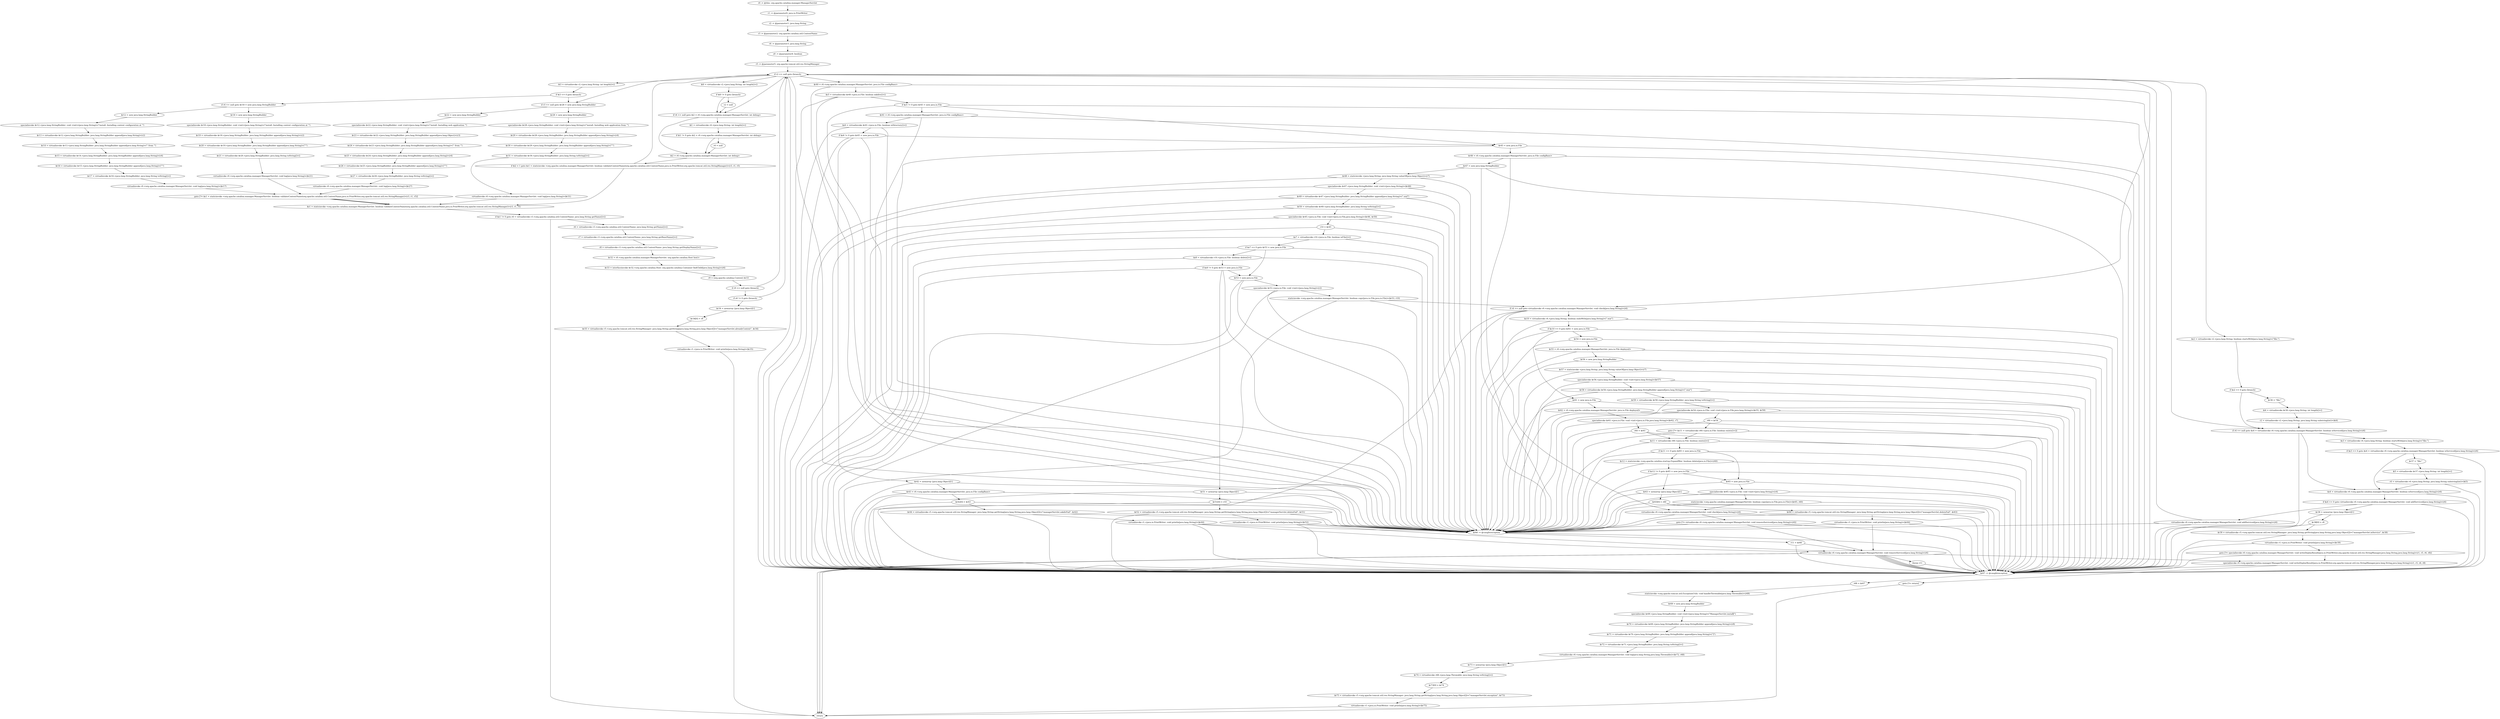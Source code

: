 digraph "call-graph" {
    "r0 := @this: org.apache.catalina.manager.ManagerServlet"
    "r1 := @parameter0: java.io.PrintWriter"
    "r0 := @this: org.apache.catalina.manager.ManagerServlet"->"r1 := @parameter0: java.io.PrintWriter";
    "r2 := @parameter1: java.lang.String"
    "r1 := @parameter0: java.io.PrintWriter"->"r2 := @parameter1: java.lang.String";
    "r3 := @parameter2: org.apache.catalina.util.ContextName"
    "r2 := @parameter1: java.lang.String"->"r3 := @parameter2: org.apache.catalina.util.ContextName";
    "r4 := @parameter3: java.lang.String"
    "r3 := @parameter2: org.apache.catalina.util.ContextName"->"r4 := @parameter3: java.lang.String";
    "z0 := @parameter4: boolean"
    "r4 := @parameter3: java.lang.String"->"z0 := @parameter4: boolean";
    "r5 := @parameter5: org.apache.tomcat.util.res.StringManager"
    "z0 := @parameter4: boolean"->"r5 := @parameter5: org.apache.tomcat.util.res.StringManager";
    "if r2 == null goto (branch)"
    "r5 := @parameter5: org.apache.tomcat.util.res.StringManager"->"if r2 == null goto (branch)";
    "$i0 = virtualinvoke r2.<java.lang.String: int length()>()"
    "if r2 == null goto (branch)"->"$i0 = virtualinvoke r2.<java.lang.String: int length()>()";
    "if r4 == null goto $i2 = r0.<org.apache.catalina.manager.ManagerServlet: int debug>"
    "if r2 == null goto (branch)"->"if r4 == null goto $i2 = r0.<org.apache.catalina.manager.ManagerServlet: int debug>";
    "if $i0 != 0 goto (branch)"
    "$i0 = virtualinvoke r2.<java.lang.String: int length()>()"->"if $i0 != 0 goto (branch)";
    "r2 = null"
    "if $i0 != 0 goto (branch)"->"r2 = null";
    "if $i0 != 0 goto (branch)"->"if r4 == null goto $i2 = r0.<org.apache.catalina.manager.ManagerServlet: int debug>";
    "r2 = null"->"if r4 == null goto $i2 = r0.<org.apache.catalina.manager.ManagerServlet: int debug>";
    "$i1 = virtualinvoke r4.<java.lang.String: int length()>()"
    "if r4 == null goto $i2 = r0.<org.apache.catalina.manager.ManagerServlet: int debug>"->"$i1 = virtualinvoke r4.<java.lang.String: int length()>()";
    "$i2 = r0.<org.apache.catalina.manager.ManagerServlet: int debug>"
    "if r4 == null goto $i2 = r0.<org.apache.catalina.manager.ManagerServlet: int debug>"->"$i2 = r0.<org.apache.catalina.manager.ManagerServlet: int debug>";
    "if $i1 != 0 goto $i2 = r0.<org.apache.catalina.manager.ManagerServlet: int debug>"
    "$i1 = virtualinvoke r4.<java.lang.String: int length()>()"->"if $i1 != 0 goto $i2 = r0.<org.apache.catalina.manager.ManagerServlet: int debug>";
    "r4 = null"
    "if $i1 != 0 goto $i2 = r0.<org.apache.catalina.manager.ManagerServlet: int debug>"->"r4 = null";
    "if $i1 != 0 goto $i2 = r0.<org.apache.catalina.manager.ManagerServlet: int debug>"->"$i2 = r0.<org.apache.catalina.manager.ManagerServlet: int debug>";
    "r4 = null"->"$i2 = r0.<org.apache.catalina.manager.ManagerServlet: int debug>";
    "if $i2 < 1 goto $z1 = staticinvoke <org.apache.catalina.manager.ManagerServlet: boolean validateContextName(org.apache.catalina.util.ContextName,java.io.PrintWriter,org.apache.tomcat.util.res.StringManager)>(r3, r1, r5)"
    "$i2 = r0.<org.apache.catalina.manager.ManagerServlet: int debug>"->"if $i2 < 1 goto $z1 = staticinvoke <org.apache.catalina.manager.ManagerServlet: boolean validateContextName(org.apache.catalina.util.ContextName,java.io.PrintWriter,org.apache.tomcat.util.res.StringManager)>(r3, r1, r5)";
    "if $i2 < 1 goto $z1 = staticinvoke <org.apache.catalina.manager.ManagerServlet: boolean validateContextName(org.apache.catalina.util.ContextName,java.io.PrintWriter,org.apache.tomcat.util.res.StringManager)>(r3, r1, r5)"->"if r2 == null goto (branch)";
    "$z1 = staticinvoke <org.apache.catalina.manager.ManagerServlet: boolean validateContextName(org.apache.catalina.util.ContextName,java.io.PrintWriter,org.apache.tomcat.util.res.StringManager)>(r3, r1, r5)"
    "if $i2 < 1 goto $z1 = staticinvoke <org.apache.catalina.manager.ManagerServlet: boolean validateContextName(org.apache.catalina.util.ContextName,java.io.PrintWriter,org.apache.tomcat.util.res.StringManager)>(r3, r1, r5)"->"$z1 = staticinvoke <org.apache.catalina.manager.ManagerServlet: boolean validateContextName(org.apache.catalina.util.ContextName,java.io.PrintWriter,org.apache.tomcat.util.res.StringManager)>(r3, r1, r5)";
    "$i3 = virtualinvoke r2.<java.lang.String: int length()>()"
    "if r2 == null goto (branch)"->"$i3 = virtualinvoke r2.<java.lang.String: int length()>()";
    "if r3 == null goto $r28 = new java.lang.StringBuilder"
    "if r2 == null goto (branch)"->"if r3 == null goto $r28 = new java.lang.StringBuilder";
    "if $i3 <= 0 goto (branch)"
    "$i3 = virtualinvoke r2.<java.lang.String: int length()>()"->"if $i3 <= 0 goto (branch)";
    "if r4 == null goto $r18 = new java.lang.StringBuilder"
    "if $i3 <= 0 goto (branch)"->"if r4 == null goto $r18 = new java.lang.StringBuilder";
    "if $i3 <= 0 goto (branch)"->"if r3 == null goto $r28 = new java.lang.StringBuilder";
    "$r12 = new java.lang.StringBuilder"
    "if r4 == null goto $r18 = new java.lang.StringBuilder"->"$r12 = new java.lang.StringBuilder";
    "$r18 = new java.lang.StringBuilder"
    "if r4 == null goto $r18 = new java.lang.StringBuilder"->"$r18 = new java.lang.StringBuilder";
    "specialinvoke $r12.<java.lang.StringBuilder: void <init>(java.lang.String)>(\"install: Installing context configuration at \'\")"
    "$r12 = new java.lang.StringBuilder"->"specialinvoke $r12.<java.lang.StringBuilder: void <init>(java.lang.String)>(\"install: Installing context configuration at \'\")";
    "$r13 = virtualinvoke $r12.<java.lang.StringBuilder: java.lang.StringBuilder append(java.lang.String)>(r2)"
    "specialinvoke $r12.<java.lang.StringBuilder: void <init>(java.lang.String)>(\"install: Installing context configuration at \'\")"->"$r13 = virtualinvoke $r12.<java.lang.StringBuilder: java.lang.StringBuilder append(java.lang.String)>(r2)";
    "$r14 = virtualinvoke $r13.<java.lang.StringBuilder: java.lang.StringBuilder append(java.lang.String)>(\"\' from \'\")"
    "$r13 = virtualinvoke $r12.<java.lang.StringBuilder: java.lang.StringBuilder append(java.lang.String)>(r2)"->"$r14 = virtualinvoke $r13.<java.lang.StringBuilder: java.lang.StringBuilder append(java.lang.String)>(\"\' from \'\")";
    "$r15 = virtualinvoke $r14.<java.lang.StringBuilder: java.lang.StringBuilder append(java.lang.String)>(r4)"
    "$r14 = virtualinvoke $r13.<java.lang.StringBuilder: java.lang.StringBuilder append(java.lang.String)>(\"\' from \'\")"->"$r15 = virtualinvoke $r14.<java.lang.StringBuilder: java.lang.StringBuilder append(java.lang.String)>(r4)";
    "$r16 = virtualinvoke $r15.<java.lang.StringBuilder: java.lang.StringBuilder append(java.lang.String)>(\"\'\")"
    "$r15 = virtualinvoke $r14.<java.lang.StringBuilder: java.lang.StringBuilder append(java.lang.String)>(r4)"->"$r16 = virtualinvoke $r15.<java.lang.StringBuilder: java.lang.StringBuilder append(java.lang.String)>(\"\'\")";
    "$r17 = virtualinvoke $r16.<java.lang.StringBuilder: java.lang.String toString()>()"
    "$r16 = virtualinvoke $r15.<java.lang.StringBuilder: java.lang.StringBuilder append(java.lang.String)>(\"\'\")"->"$r17 = virtualinvoke $r16.<java.lang.StringBuilder: java.lang.String toString()>()";
    "virtualinvoke r0.<org.apache.catalina.manager.ManagerServlet: void log(java.lang.String)>($r17)"
    "$r17 = virtualinvoke $r16.<java.lang.StringBuilder: java.lang.String toString()>()"->"virtualinvoke r0.<org.apache.catalina.manager.ManagerServlet: void log(java.lang.String)>($r17)";
    "goto [?= $z1 = staticinvoke <org.apache.catalina.manager.ManagerServlet: boolean validateContextName(org.apache.catalina.util.ContextName,java.io.PrintWriter,org.apache.tomcat.util.res.StringManager)>(r3, r1, r5)]"
    "virtualinvoke r0.<org.apache.catalina.manager.ManagerServlet: void log(java.lang.String)>($r17)"->"goto [?= $z1 = staticinvoke <org.apache.catalina.manager.ManagerServlet: boolean validateContextName(org.apache.catalina.util.ContextName,java.io.PrintWriter,org.apache.tomcat.util.res.StringManager)>(r3, r1, r5)]";
    "goto [?= $z1 = staticinvoke <org.apache.catalina.manager.ManagerServlet: boolean validateContextName(org.apache.catalina.util.ContextName,java.io.PrintWriter,org.apache.tomcat.util.res.StringManager)>(r3, r1, r5)]"->"$z1 = staticinvoke <org.apache.catalina.manager.ManagerServlet: boolean validateContextName(org.apache.catalina.util.ContextName,java.io.PrintWriter,org.apache.tomcat.util.res.StringManager)>(r3, r1, r5)";
    "specialinvoke $r18.<java.lang.StringBuilder: void <init>(java.lang.String)>(\"install: Installing context configuration at \'\")"
    "$r18 = new java.lang.StringBuilder"->"specialinvoke $r18.<java.lang.StringBuilder: void <init>(java.lang.String)>(\"install: Installing context configuration at \'\")";
    "$r19 = virtualinvoke $r18.<java.lang.StringBuilder: java.lang.StringBuilder append(java.lang.String)>(r2)"
    "specialinvoke $r18.<java.lang.StringBuilder: void <init>(java.lang.String)>(\"install: Installing context configuration at \'\")"->"$r19 = virtualinvoke $r18.<java.lang.StringBuilder: java.lang.StringBuilder append(java.lang.String)>(r2)";
    "$r20 = virtualinvoke $r19.<java.lang.StringBuilder: java.lang.StringBuilder append(java.lang.String)>(\"\'\")"
    "$r19 = virtualinvoke $r18.<java.lang.StringBuilder: java.lang.StringBuilder append(java.lang.String)>(r2)"->"$r20 = virtualinvoke $r19.<java.lang.StringBuilder: java.lang.StringBuilder append(java.lang.String)>(\"\'\")";
    "$r21 = virtualinvoke $r20.<java.lang.StringBuilder: java.lang.String toString()>()"
    "$r20 = virtualinvoke $r19.<java.lang.StringBuilder: java.lang.StringBuilder append(java.lang.String)>(\"\'\")"->"$r21 = virtualinvoke $r20.<java.lang.StringBuilder: java.lang.String toString()>()";
    "virtualinvoke r0.<org.apache.catalina.manager.ManagerServlet: void log(java.lang.String)>($r21)"
    "$r21 = virtualinvoke $r20.<java.lang.StringBuilder: java.lang.String toString()>()"->"virtualinvoke r0.<org.apache.catalina.manager.ManagerServlet: void log(java.lang.String)>($r21)";
    "virtualinvoke r0.<org.apache.catalina.manager.ManagerServlet: void log(java.lang.String)>($r21)"->"goto [?= $z1 = staticinvoke <org.apache.catalina.manager.ManagerServlet: boolean validateContextName(org.apache.catalina.util.ContextName,java.io.PrintWriter,org.apache.tomcat.util.res.StringManager)>(r3, r1, r5)]";
    "goto [?= $z1 = staticinvoke <org.apache.catalina.manager.ManagerServlet: boolean validateContextName(org.apache.catalina.util.ContextName,java.io.PrintWriter,org.apache.tomcat.util.res.StringManager)>(r3, r1, r5)]"->"$z1 = staticinvoke <org.apache.catalina.manager.ManagerServlet: boolean validateContextName(org.apache.catalina.util.ContextName,java.io.PrintWriter,org.apache.tomcat.util.res.StringManager)>(r3, r1, r5)";
    "$r22 = new java.lang.StringBuilder"
    "if r3 == null goto $r28 = new java.lang.StringBuilder"->"$r22 = new java.lang.StringBuilder";
    "$r28 = new java.lang.StringBuilder"
    "if r3 == null goto $r28 = new java.lang.StringBuilder"->"$r28 = new java.lang.StringBuilder";
    "specialinvoke $r22.<java.lang.StringBuilder: void <init>(java.lang.String)>(\"install: Installing web application \'\")"
    "$r22 = new java.lang.StringBuilder"->"specialinvoke $r22.<java.lang.StringBuilder: void <init>(java.lang.String)>(\"install: Installing web application \'\")";
    "$r23 = virtualinvoke $r22.<java.lang.StringBuilder: java.lang.StringBuilder append(java.lang.Object)>(r3)"
    "specialinvoke $r22.<java.lang.StringBuilder: void <init>(java.lang.String)>(\"install: Installing web application \'\")"->"$r23 = virtualinvoke $r22.<java.lang.StringBuilder: java.lang.StringBuilder append(java.lang.Object)>(r3)";
    "$r24 = virtualinvoke $r23.<java.lang.StringBuilder: java.lang.StringBuilder append(java.lang.String)>(\"\' from \'\")"
    "$r23 = virtualinvoke $r22.<java.lang.StringBuilder: java.lang.StringBuilder append(java.lang.Object)>(r3)"->"$r24 = virtualinvoke $r23.<java.lang.StringBuilder: java.lang.StringBuilder append(java.lang.String)>(\"\' from \'\")";
    "$r25 = virtualinvoke $r24.<java.lang.StringBuilder: java.lang.StringBuilder append(java.lang.String)>(r4)"
    "$r24 = virtualinvoke $r23.<java.lang.StringBuilder: java.lang.StringBuilder append(java.lang.String)>(\"\' from \'\")"->"$r25 = virtualinvoke $r24.<java.lang.StringBuilder: java.lang.StringBuilder append(java.lang.String)>(r4)";
    "$r26 = virtualinvoke $r25.<java.lang.StringBuilder: java.lang.StringBuilder append(java.lang.String)>(\"\'\")"
    "$r25 = virtualinvoke $r24.<java.lang.StringBuilder: java.lang.StringBuilder append(java.lang.String)>(r4)"->"$r26 = virtualinvoke $r25.<java.lang.StringBuilder: java.lang.StringBuilder append(java.lang.String)>(\"\'\")";
    "$r27 = virtualinvoke $r26.<java.lang.StringBuilder: java.lang.String toString()>()"
    "$r26 = virtualinvoke $r25.<java.lang.StringBuilder: java.lang.StringBuilder append(java.lang.String)>(\"\'\")"->"$r27 = virtualinvoke $r26.<java.lang.StringBuilder: java.lang.String toString()>()";
    "virtualinvoke r0.<org.apache.catalina.manager.ManagerServlet: void log(java.lang.String)>($r27)"
    "$r27 = virtualinvoke $r26.<java.lang.StringBuilder: java.lang.String toString()>()"->"virtualinvoke r0.<org.apache.catalina.manager.ManagerServlet: void log(java.lang.String)>($r27)";
    "virtualinvoke r0.<org.apache.catalina.manager.ManagerServlet: void log(java.lang.String)>($r27)"->"goto [?= $z1 = staticinvoke <org.apache.catalina.manager.ManagerServlet: boolean validateContextName(org.apache.catalina.util.ContextName,java.io.PrintWriter,org.apache.tomcat.util.res.StringManager)>(r3, r1, r5)]";
    "goto [?= $z1 = staticinvoke <org.apache.catalina.manager.ManagerServlet: boolean validateContextName(org.apache.catalina.util.ContextName,java.io.PrintWriter,org.apache.tomcat.util.res.StringManager)>(r3, r1, r5)]"->"$z1 = staticinvoke <org.apache.catalina.manager.ManagerServlet: boolean validateContextName(org.apache.catalina.util.ContextName,java.io.PrintWriter,org.apache.tomcat.util.res.StringManager)>(r3, r1, r5)";
    "specialinvoke $r28.<java.lang.StringBuilder: void <init>(java.lang.String)>(\"install: Installing web application from \'\")"
    "$r28 = new java.lang.StringBuilder"->"specialinvoke $r28.<java.lang.StringBuilder: void <init>(java.lang.String)>(\"install: Installing web application from \'\")";
    "$r29 = virtualinvoke $r28.<java.lang.StringBuilder: java.lang.StringBuilder append(java.lang.String)>(r4)"
    "specialinvoke $r28.<java.lang.StringBuilder: void <init>(java.lang.String)>(\"install: Installing web application from \'\")"->"$r29 = virtualinvoke $r28.<java.lang.StringBuilder: java.lang.StringBuilder append(java.lang.String)>(r4)";
    "$r30 = virtualinvoke $r29.<java.lang.StringBuilder: java.lang.StringBuilder append(java.lang.String)>(\"\'\")"
    "$r29 = virtualinvoke $r28.<java.lang.StringBuilder: java.lang.StringBuilder append(java.lang.String)>(r4)"->"$r30 = virtualinvoke $r29.<java.lang.StringBuilder: java.lang.StringBuilder append(java.lang.String)>(\"\'\")";
    "$r31 = virtualinvoke $r30.<java.lang.StringBuilder: java.lang.String toString()>()"
    "$r30 = virtualinvoke $r29.<java.lang.StringBuilder: java.lang.StringBuilder append(java.lang.String)>(\"\'\")"->"$r31 = virtualinvoke $r30.<java.lang.StringBuilder: java.lang.String toString()>()";
    "virtualinvoke r0.<org.apache.catalina.manager.ManagerServlet: void log(java.lang.String)>($r31)"
    "$r31 = virtualinvoke $r30.<java.lang.StringBuilder: java.lang.String toString()>()"->"virtualinvoke r0.<org.apache.catalina.manager.ManagerServlet: void log(java.lang.String)>($r31)";
    "virtualinvoke r0.<org.apache.catalina.manager.ManagerServlet: void log(java.lang.String)>($r31)"->"$z1 = staticinvoke <org.apache.catalina.manager.ManagerServlet: boolean validateContextName(org.apache.catalina.util.ContextName,java.io.PrintWriter,org.apache.tomcat.util.res.StringManager)>(r3, r1, r5)";
    "if $z1 != 0 goto r6 = virtualinvoke r3.<org.apache.catalina.util.ContextName: java.lang.String getName()>()"
    "$z1 = staticinvoke <org.apache.catalina.manager.ManagerServlet: boolean validateContextName(org.apache.catalina.util.ContextName,java.io.PrintWriter,org.apache.tomcat.util.res.StringManager)>(r3, r1, r5)"->"if $z1 != 0 goto r6 = virtualinvoke r3.<org.apache.catalina.util.ContextName: java.lang.String getName()>()";
    "return"
    "if $z1 != 0 goto r6 = virtualinvoke r3.<org.apache.catalina.util.ContextName: java.lang.String getName()>()"->"return";
    "r6 = virtualinvoke r3.<org.apache.catalina.util.ContextName: java.lang.String getName()>()"
    "if $z1 != 0 goto r6 = virtualinvoke r3.<org.apache.catalina.util.ContextName: java.lang.String getName()>()"->"r6 = virtualinvoke r3.<org.apache.catalina.util.ContextName: java.lang.String getName()>()";
    "r7 = virtualinvoke r3.<org.apache.catalina.util.ContextName: java.lang.String getBaseName()>()"
    "r6 = virtualinvoke r3.<org.apache.catalina.util.ContextName: java.lang.String getName()>()"->"r7 = virtualinvoke r3.<org.apache.catalina.util.ContextName: java.lang.String getBaseName()>()";
    "r8 = virtualinvoke r3.<org.apache.catalina.util.ContextName: java.lang.String getDisplayName()>()"
    "r7 = virtualinvoke r3.<org.apache.catalina.util.ContextName: java.lang.String getBaseName()>()"->"r8 = virtualinvoke r3.<org.apache.catalina.util.ContextName: java.lang.String getDisplayName()>()";
    "$r32 = r0.<org.apache.catalina.manager.ManagerServlet: org.apache.catalina.Host host>"
    "r8 = virtualinvoke r3.<org.apache.catalina.util.ContextName: java.lang.String getDisplayName()>()"->"$r32 = r0.<org.apache.catalina.manager.ManagerServlet: org.apache.catalina.Host host>";
    "$r33 = interfaceinvoke $r32.<org.apache.catalina.Host: org.apache.catalina.Container findChild(java.lang.String)>(r6)"
    "$r32 = r0.<org.apache.catalina.manager.ManagerServlet: org.apache.catalina.Host host>"->"$r33 = interfaceinvoke $r32.<org.apache.catalina.Host: org.apache.catalina.Container findChild(java.lang.String)>(r6)";
    "r9 = (org.apache.catalina.Context) $r33"
    "$r33 = interfaceinvoke $r32.<org.apache.catalina.Host: org.apache.catalina.Container findChild(java.lang.String)>(r6)"->"r9 = (org.apache.catalina.Context) $r33";
    "if r9 == null goto (branch)"
    "r9 = (org.apache.catalina.Context) $r33"->"if r9 == null goto (branch)";
    "if z0 != 0 goto (branch)"
    "if r9 == null goto (branch)"->"if z0 != 0 goto (branch)";
    "if r9 == null goto (branch)"->"if r2 == null goto (branch)";
    "$r34 = newarray (java.lang.Object)[1]"
    "if z0 != 0 goto (branch)"->"$r34 = newarray (java.lang.Object)[1]";
    "if z0 != 0 goto (branch)"->"if r2 == null goto (branch)";
    "$r34[0] = r8"
    "$r34 = newarray (java.lang.Object)[1]"->"$r34[0] = r8";
    "$r35 = virtualinvoke r5.<org.apache.tomcat.util.res.StringManager: java.lang.String getString(java.lang.String,java.lang.Object[])>(\"managerServlet.alreadyContext\", $r34)"
    "$r34[0] = r8"->"$r35 = virtualinvoke r5.<org.apache.tomcat.util.res.StringManager: java.lang.String getString(java.lang.String,java.lang.Object[])>(\"managerServlet.alreadyContext\", $r34)";
    "virtualinvoke r1.<java.io.PrintWriter: void println(java.lang.String)>($r35)"
    "$r35 = virtualinvoke r5.<org.apache.tomcat.util.res.StringManager: java.lang.String getString(java.lang.String,java.lang.Object[])>(\"managerServlet.alreadyContext\", $r34)"->"virtualinvoke r1.<java.io.PrintWriter: void println(java.lang.String)>($r35)";
    "virtualinvoke r1.<java.io.PrintWriter: void println(java.lang.String)>($r35)"->"return";
    "$z2 = virtualinvoke r2.<java.lang.String: boolean startsWith(java.lang.String)>(\"file:\")"
    "if r2 == null goto (branch)"->"$z2 = virtualinvoke r2.<java.lang.String: boolean startsWith(java.lang.String)>(\"file:\")";
    "if r4 == null goto $z4 = virtualinvoke r0.<org.apache.catalina.manager.ManagerServlet: boolean isServiced(java.lang.String)>(r6)"
    "if r2 == null goto (branch)"->"if r4 == null goto $z4 = virtualinvoke r0.<org.apache.catalina.manager.ManagerServlet: boolean isServiced(java.lang.String)>(r6)";
    "if $z2 == 0 goto (branch)"
    "$z2 = virtualinvoke r2.<java.lang.String: boolean startsWith(java.lang.String)>(\"file:\")"->"if $z2 == 0 goto (branch)";
    "$r36 = \"file:\""
    "if $z2 == 0 goto (branch)"->"$r36 = \"file:\"";
    "if $z2 == 0 goto (branch)"->"if r4 == null goto $z4 = virtualinvoke r0.<org.apache.catalina.manager.ManagerServlet: boolean isServiced(java.lang.String)>(r6)";
    "$i4 = virtualinvoke $r36.<java.lang.String: int length()>()"
    "$r36 = \"file:\""->"$i4 = virtualinvoke $r36.<java.lang.String: int length()>()";
    "r2 = virtualinvoke r2.<java.lang.String: java.lang.String substring(int)>($i4)"
    "$i4 = virtualinvoke $r36.<java.lang.String: int length()>()"->"r2 = virtualinvoke r2.<java.lang.String: java.lang.String substring(int)>($i4)";
    "r2 = virtualinvoke r2.<java.lang.String: java.lang.String substring(int)>($i4)"->"if r4 == null goto $z4 = virtualinvoke r0.<org.apache.catalina.manager.ManagerServlet: boolean isServiced(java.lang.String)>(r6)";
    "$z3 = virtualinvoke r4.<java.lang.String: boolean startsWith(java.lang.String)>(\"file:\")"
    "if r4 == null goto $z4 = virtualinvoke r0.<org.apache.catalina.manager.ManagerServlet: boolean isServiced(java.lang.String)>(r6)"->"$z3 = virtualinvoke r4.<java.lang.String: boolean startsWith(java.lang.String)>(\"file:\")";
    "$z4 = virtualinvoke r0.<org.apache.catalina.manager.ManagerServlet: boolean isServiced(java.lang.String)>(r6)"
    "if r4 == null goto $z4 = virtualinvoke r0.<org.apache.catalina.manager.ManagerServlet: boolean isServiced(java.lang.String)>(r6)"->"$z4 = virtualinvoke r0.<org.apache.catalina.manager.ManagerServlet: boolean isServiced(java.lang.String)>(r6)";
    "$r67 := @caughtexception"
    "if r4 == null goto $z4 = virtualinvoke r0.<org.apache.catalina.manager.ManagerServlet: boolean isServiced(java.lang.String)>(r6)"->"$r67 := @caughtexception";
    "if $z3 == 0 goto $z4 = virtualinvoke r0.<org.apache.catalina.manager.ManagerServlet: boolean isServiced(java.lang.String)>(r6)"
    "$z3 = virtualinvoke r4.<java.lang.String: boolean startsWith(java.lang.String)>(\"file:\")"->"if $z3 == 0 goto $z4 = virtualinvoke r0.<org.apache.catalina.manager.ManagerServlet: boolean isServiced(java.lang.String)>(r6)";
    "$r37 = \"file:\""
    "if $z3 == 0 goto $z4 = virtualinvoke r0.<org.apache.catalina.manager.ManagerServlet: boolean isServiced(java.lang.String)>(r6)"->"$r37 = \"file:\"";
    "if $z3 == 0 goto $z4 = virtualinvoke r0.<org.apache.catalina.manager.ManagerServlet: boolean isServiced(java.lang.String)>(r6)"->"$z4 = virtualinvoke r0.<org.apache.catalina.manager.ManagerServlet: boolean isServiced(java.lang.String)>(r6)";
    "if $z3 == 0 goto $z4 = virtualinvoke r0.<org.apache.catalina.manager.ManagerServlet: boolean isServiced(java.lang.String)>(r6)"->"$r67 := @caughtexception";
    "$i5 = virtualinvoke $r37.<java.lang.String: int length()>()"
    "$r37 = \"file:\""->"$i5 = virtualinvoke $r37.<java.lang.String: int length()>()";
    "r4 = virtualinvoke r4.<java.lang.String: java.lang.String substring(int)>($i5)"
    "$i5 = virtualinvoke $r37.<java.lang.String: int length()>()"->"r4 = virtualinvoke r4.<java.lang.String: java.lang.String substring(int)>($i5)";
    "r4 = virtualinvoke r4.<java.lang.String: java.lang.String substring(int)>($i5)"->"$z4 = virtualinvoke r0.<org.apache.catalina.manager.ManagerServlet: boolean isServiced(java.lang.String)>(r6)";
    "r4 = virtualinvoke r4.<java.lang.String: java.lang.String substring(int)>($i5)"->"$r67 := @caughtexception";
    "if $z4 == 0 goto virtualinvoke r0.<org.apache.catalina.manager.ManagerServlet: void addServiced(java.lang.String)>(r6)"
    "$z4 = virtualinvoke r0.<org.apache.catalina.manager.ManagerServlet: boolean isServiced(java.lang.String)>(r6)"->"if $z4 == 0 goto virtualinvoke r0.<org.apache.catalina.manager.ManagerServlet: void addServiced(java.lang.String)>(r6)";
    "$z4 = virtualinvoke r0.<org.apache.catalina.manager.ManagerServlet: boolean isServiced(java.lang.String)>(r6)"->"$r67 := @caughtexception";
    "$r38 = newarray (java.lang.Object)[1]"
    "if $z4 == 0 goto virtualinvoke r0.<org.apache.catalina.manager.ManagerServlet: void addServiced(java.lang.String)>(r6)"->"$r38 = newarray (java.lang.Object)[1]";
    "virtualinvoke r0.<org.apache.catalina.manager.ManagerServlet: void addServiced(java.lang.String)>(r6)"
    "if $z4 == 0 goto virtualinvoke r0.<org.apache.catalina.manager.ManagerServlet: void addServiced(java.lang.String)>(r6)"->"virtualinvoke r0.<org.apache.catalina.manager.ManagerServlet: void addServiced(java.lang.String)>(r6)";
    "if $z4 == 0 goto virtualinvoke r0.<org.apache.catalina.manager.ManagerServlet: void addServiced(java.lang.String)>(r6)"->"$r67 := @caughtexception";
    "$r38[0] = r8"
    "$r38 = newarray (java.lang.Object)[1]"->"$r38[0] = r8";
    "$r38 = newarray (java.lang.Object)[1]"->"$r67 := @caughtexception";
    "$r39 = virtualinvoke r5.<org.apache.tomcat.util.res.StringManager: java.lang.String getString(java.lang.String,java.lang.Object[])>(\"managerServlet.inService\", $r38)"
    "$r38[0] = r8"->"$r39 = virtualinvoke r5.<org.apache.tomcat.util.res.StringManager: java.lang.String getString(java.lang.String,java.lang.Object[])>(\"managerServlet.inService\", $r38)";
    "$r38[0] = r8"->"$r67 := @caughtexception";
    "virtualinvoke r1.<java.io.PrintWriter: void println(java.lang.String)>($r39)"
    "$r39 = virtualinvoke r5.<org.apache.tomcat.util.res.StringManager: java.lang.String getString(java.lang.String,java.lang.Object[])>(\"managerServlet.inService\", $r38)"->"virtualinvoke r1.<java.io.PrintWriter: void println(java.lang.String)>($r39)";
    "$r39 = virtualinvoke r5.<org.apache.tomcat.util.res.StringManager: java.lang.String getString(java.lang.String,java.lang.Object[])>(\"managerServlet.inService\", $r38)"->"$r67 := @caughtexception";
    "goto [?= specialinvoke r0.<org.apache.catalina.manager.ManagerServlet: void writeDeployResult(java.io.PrintWriter,org.apache.tomcat.util.res.StringManager,java.lang.String,java.lang.String)>(r1, r5, r6, r8)]"
    "virtualinvoke r1.<java.io.PrintWriter: void println(java.lang.String)>($r39)"->"goto [?= specialinvoke r0.<org.apache.catalina.manager.ManagerServlet: void writeDeployResult(java.io.PrintWriter,org.apache.tomcat.util.res.StringManager,java.lang.String,java.lang.String)>(r1, r5, r6, r8)]";
    "virtualinvoke r1.<java.io.PrintWriter: void println(java.lang.String)>($r39)"->"$r67 := @caughtexception";
    "specialinvoke r0.<org.apache.catalina.manager.ManagerServlet: void writeDeployResult(java.io.PrintWriter,org.apache.tomcat.util.res.StringManager,java.lang.String,java.lang.String)>(r1, r5, r6, r8)"
    "goto [?= specialinvoke r0.<org.apache.catalina.manager.ManagerServlet: void writeDeployResult(java.io.PrintWriter,org.apache.tomcat.util.res.StringManager,java.lang.String,java.lang.String)>(r1, r5, r6, r8)]"->"specialinvoke r0.<org.apache.catalina.manager.ManagerServlet: void writeDeployResult(java.io.PrintWriter,org.apache.tomcat.util.res.StringManager,java.lang.String,java.lang.String)>(r1, r5, r6, r8)";
    "goto [?= specialinvoke r0.<org.apache.catalina.manager.ManagerServlet: void writeDeployResult(java.io.PrintWriter,org.apache.tomcat.util.res.StringManager,java.lang.String,java.lang.String)>(r1, r5, r6, r8)]"->"$r67 := @caughtexception";
    "virtualinvoke r0.<org.apache.catalina.manager.ManagerServlet: void addServiced(java.lang.String)>(r6)"->"$r67 := @caughtexception";
    "$r66 := @caughtexception"
    "virtualinvoke r0.<org.apache.catalina.manager.ManagerServlet: void addServiced(java.lang.String)>(r6)"->"$r66 := @caughtexception";
    "virtualinvoke r0.<org.apache.catalina.manager.ManagerServlet: void addServiced(java.lang.String)>(r6)"->"if r2 == null goto (branch)";
    "$r40 = r0.<org.apache.catalina.manager.ManagerServlet: java.io.File configBase>"
    "if r2 == null goto (branch)"->"$r40 = r0.<org.apache.catalina.manager.ManagerServlet: java.io.File configBase>";
    "if r4 == null goto virtualinvoke r0.<org.apache.catalina.manager.ManagerServlet: void check(java.lang.String)>(r6)"
    "if r2 == null goto (branch)"->"if r4 == null goto virtualinvoke r0.<org.apache.catalina.manager.ManagerServlet: void check(java.lang.String)>(r6)";
    "if r2 == null goto (branch)"->"$r66 := @caughtexception";
    "if r2 == null goto (branch)"->"$r67 := @caughtexception";
    "$r40 = r0.<org.apache.catalina.manager.ManagerServlet: java.io.File configBase>"->"$r66 := @caughtexception";
    "$r40 = r0.<org.apache.catalina.manager.ManagerServlet: java.io.File configBase>"->"$r67 := @caughtexception";
    "$z5 = virtualinvoke $r40.<java.io.File: boolean mkdirs()>()"
    "$r40 = r0.<org.apache.catalina.manager.ManagerServlet: java.io.File configBase>"->"$z5 = virtualinvoke $r40.<java.io.File: boolean mkdirs()>()";
    "$z5 = virtualinvoke $r40.<java.io.File: boolean mkdirs()>()"->"$r66 := @caughtexception";
    "$z5 = virtualinvoke $r40.<java.io.File: boolean mkdirs()>()"->"$r67 := @caughtexception";
    "if $z5 != 0 goto $r45 = new java.io.File"
    "$z5 = virtualinvoke $r40.<java.io.File: boolean mkdirs()>()"->"if $z5 != 0 goto $r45 = new java.io.File";
    "$r41 = r0.<org.apache.catalina.manager.ManagerServlet: java.io.File configBase>"
    "if $z5 != 0 goto $r45 = new java.io.File"->"$r41 = r0.<org.apache.catalina.manager.ManagerServlet: java.io.File configBase>";
    "$r45 = new java.io.File"
    "if $z5 != 0 goto $r45 = new java.io.File"->"$r45 = new java.io.File";
    "if $z5 != 0 goto $r45 = new java.io.File"->"$r66 := @caughtexception";
    "if $z5 != 0 goto $r45 = new java.io.File"->"$r67 := @caughtexception";
    "$r41 = r0.<org.apache.catalina.manager.ManagerServlet: java.io.File configBase>"->"$r66 := @caughtexception";
    "$r41 = r0.<org.apache.catalina.manager.ManagerServlet: java.io.File configBase>"->"$r67 := @caughtexception";
    "$z6 = virtualinvoke $r41.<java.io.File: boolean isDirectory()>()"
    "$r41 = r0.<org.apache.catalina.manager.ManagerServlet: java.io.File configBase>"->"$z6 = virtualinvoke $r41.<java.io.File: boolean isDirectory()>()";
    "$z6 = virtualinvoke $r41.<java.io.File: boolean isDirectory()>()"->"$r66 := @caughtexception";
    "$z6 = virtualinvoke $r41.<java.io.File: boolean isDirectory()>()"->"$r67 := @caughtexception";
    "if $z6 != 0 goto $r45 = new java.io.File"
    "$z6 = virtualinvoke $r41.<java.io.File: boolean isDirectory()>()"->"if $z6 != 0 goto $r45 = new java.io.File";
    "$r42 = newarray (java.lang.Object)[1]"
    "if $z6 != 0 goto $r45 = new java.io.File"->"$r42 = newarray (java.lang.Object)[1]";
    "if $z6 != 0 goto $r45 = new java.io.File"->"$r45 = new java.io.File";
    "if $z6 != 0 goto $r45 = new java.io.File"->"$r66 := @caughtexception";
    "if $z6 != 0 goto $r45 = new java.io.File"->"$r67 := @caughtexception";
    "$r42 = newarray (java.lang.Object)[1]"->"$r66 := @caughtexception";
    "$r42 = newarray (java.lang.Object)[1]"->"$r67 := @caughtexception";
    "$r43 = r0.<org.apache.catalina.manager.ManagerServlet: java.io.File configBase>"
    "$r42 = newarray (java.lang.Object)[1]"->"$r43 = r0.<org.apache.catalina.manager.ManagerServlet: java.io.File configBase>";
    "$r43 = r0.<org.apache.catalina.manager.ManagerServlet: java.io.File configBase>"->"$r66 := @caughtexception";
    "$r43 = r0.<org.apache.catalina.manager.ManagerServlet: java.io.File configBase>"->"$r67 := @caughtexception";
    "$r42[0] = $r43"
    "$r43 = r0.<org.apache.catalina.manager.ManagerServlet: java.io.File configBase>"->"$r42[0] = $r43";
    "$r42[0] = $r43"->"$r66 := @caughtexception";
    "$r42[0] = $r43"->"$r67 := @caughtexception";
    "$r44 = virtualinvoke r5.<org.apache.tomcat.util.res.StringManager: java.lang.String getString(java.lang.String,java.lang.Object[])>(\"managerServlet.mkdirFail\", $r42)"
    "$r42[0] = $r43"->"$r44 = virtualinvoke r5.<org.apache.tomcat.util.res.StringManager: java.lang.String getString(java.lang.String,java.lang.Object[])>(\"managerServlet.mkdirFail\", $r42)";
    "$r44 = virtualinvoke r5.<org.apache.tomcat.util.res.StringManager: java.lang.String getString(java.lang.String,java.lang.Object[])>(\"managerServlet.mkdirFail\", $r42)"->"$r66 := @caughtexception";
    "$r44 = virtualinvoke r5.<org.apache.tomcat.util.res.StringManager: java.lang.String getString(java.lang.String,java.lang.Object[])>(\"managerServlet.mkdirFail\", $r42)"->"$r67 := @caughtexception";
    "virtualinvoke r1.<java.io.PrintWriter: void println(java.lang.String)>($r44)"
    "$r44 = virtualinvoke r5.<org.apache.tomcat.util.res.StringManager: java.lang.String getString(java.lang.String,java.lang.Object[])>(\"managerServlet.mkdirFail\", $r42)"->"virtualinvoke r1.<java.io.PrintWriter: void println(java.lang.String)>($r44)";
    "virtualinvoke r1.<java.io.PrintWriter: void println(java.lang.String)>($r44)"->"$r66 := @caughtexception";
    "virtualinvoke r1.<java.io.PrintWriter: void println(java.lang.String)>($r44)"->"$r67 := @caughtexception";
    "virtualinvoke r0.<org.apache.catalina.manager.ManagerServlet: void removeServiced(java.lang.String)>(r6)"
    "virtualinvoke r1.<java.io.PrintWriter: void println(java.lang.String)>($r44)"->"virtualinvoke r0.<org.apache.catalina.manager.ManagerServlet: void removeServiced(java.lang.String)>(r6)";
    "virtualinvoke r0.<org.apache.catalina.manager.ManagerServlet: void removeServiced(java.lang.String)>(r6)"->"return";
    "virtualinvoke r0.<org.apache.catalina.manager.ManagerServlet: void removeServiced(java.lang.String)>(r6)"->"$r67 := @caughtexception";
    "$r45 = new java.io.File"->"$r66 := @caughtexception";
    "$r45 = new java.io.File"->"$r67 := @caughtexception";
    "$r46 = r0.<org.apache.catalina.manager.ManagerServlet: java.io.File configBase>"
    "$r45 = new java.io.File"->"$r46 = r0.<org.apache.catalina.manager.ManagerServlet: java.io.File configBase>";
    "$r46 = r0.<org.apache.catalina.manager.ManagerServlet: java.io.File configBase>"->"$r66 := @caughtexception";
    "$r46 = r0.<org.apache.catalina.manager.ManagerServlet: java.io.File configBase>"->"$r67 := @caughtexception";
    "$r47 = new java.lang.StringBuilder"
    "$r46 = r0.<org.apache.catalina.manager.ManagerServlet: java.io.File configBase>"->"$r47 = new java.lang.StringBuilder";
    "$r47 = new java.lang.StringBuilder"->"$r66 := @caughtexception";
    "$r47 = new java.lang.StringBuilder"->"$r67 := @caughtexception";
    "$r48 = staticinvoke <java.lang.String: java.lang.String valueOf(java.lang.Object)>(r7)"
    "$r47 = new java.lang.StringBuilder"->"$r48 = staticinvoke <java.lang.String: java.lang.String valueOf(java.lang.Object)>(r7)";
    "$r48 = staticinvoke <java.lang.String: java.lang.String valueOf(java.lang.Object)>(r7)"->"$r66 := @caughtexception";
    "$r48 = staticinvoke <java.lang.String: java.lang.String valueOf(java.lang.Object)>(r7)"->"$r67 := @caughtexception";
    "specialinvoke $r47.<java.lang.StringBuilder: void <init>(java.lang.String)>($r48)"
    "$r48 = staticinvoke <java.lang.String: java.lang.String valueOf(java.lang.Object)>(r7)"->"specialinvoke $r47.<java.lang.StringBuilder: void <init>(java.lang.String)>($r48)";
    "specialinvoke $r47.<java.lang.StringBuilder: void <init>(java.lang.String)>($r48)"->"$r66 := @caughtexception";
    "specialinvoke $r47.<java.lang.StringBuilder: void <init>(java.lang.String)>($r48)"->"$r67 := @caughtexception";
    "$r49 = virtualinvoke $r47.<java.lang.StringBuilder: java.lang.StringBuilder append(java.lang.String)>(\".xml\")"
    "specialinvoke $r47.<java.lang.StringBuilder: void <init>(java.lang.String)>($r48)"->"$r49 = virtualinvoke $r47.<java.lang.StringBuilder: java.lang.StringBuilder append(java.lang.String)>(\".xml\")";
    "$r49 = virtualinvoke $r47.<java.lang.StringBuilder: java.lang.StringBuilder append(java.lang.String)>(\".xml\")"->"$r66 := @caughtexception";
    "$r49 = virtualinvoke $r47.<java.lang.StringBuilder: java.lang.StringBuilder append(java.lang.String)>(\".xml\")"->"$r67 := @caughtexception";
    "$r50 = virtualinvoke $r49.<java.lang.StringBuilder: java.lang.String toString()>()"
    "$r49 = virtualinvoke $r47.<java.lang.StringBuilder: java.lang.StringBuilder append(java.lang.String)>(\".xml\")"->"$r50 = virtualinvoke $r49.<java.lang.StringBuilder: java.lang.String toString()>()";
    "$r50 = virtualinvoke $r49.<java.lang.StringBuilder: java.lang.String toString()>()"->"$r66 := @caughtexception";
    "$r50 = virtualinvoke $r49.<java.lang.StringBuilder: java.lang.String toString()>()"->"$r67 := @caughtexception";
    "specialinvoke $r45.<java.io.File: void <init>(java.io.File,java.lang.String)>($r46, $r50)"
    "$r50 = virtualinvoke $r49.<java.lang.StringBuilder: java.lang.String toString()>()"->"specialinvoke $r45.<java.io.File: void <init>(java.io.File,java.lang.String)>($r46, $r50)";
    "specialinvoke $r45.<java.io.File: void <init>(java.io.File,java.lang.String)>($r46, $r50)"->"$r66 := @caughtexception";
    "specialinvoke $r45.<java.io.File: void <init>(java.io.File,java.lang.String)>($r46, $r50)"->"$r67 := @caughtexception";
    "r10 = $r45"
    "specialinvoke $r45.<java.io.File: void <init>(java.io.File,java.lang.String)>($r46, $r50)"->"r10 = $r45";
    "r10 = $r45"->"$r66 := @caughtexception";
    "r10 = $r45"->"$r67 := @caughtexception";
    "$z7 = virtualinvoke r10.<java.io.File: boolean isFile()>()"
    "r10 = $r45"->"$z7 = virtualinvoke r10.<java.io.File: boolean isFile()>()";
    "$z7 = virtualinvoke r10.<java.io.File: boolean isFile()>()"->"$r66 := @caughtexception";
    "$z7 = virtualinvoke r10.<java.io.File: boolean isFile()>()"->"$r67 := @caughtexception";
    "if $z7 == 0 goto $r53 = new java.io.File"
    "$z7 = virtualinvoke r10.<java.io.File: boolean isFile()>()"->"if $z7 == 0 goto $r53 = new java.io.File";
    "$z8 = virtualinvoke r10.<java.io.File: boolean delete()>()"
    "if $z7 == 0 goto $r53 = new java.io.File"->"$z8 = virtualinvoke r10.<java.io.File: boolean delete()>()";
    "$r53 = new java.io.File"
    "if $z7 == 0 goto $r53 = new java.io.File"->"$r53 = new java.io.File";
    "if $z7 == 0 goto $r53 = new java.io.File"->"$r66 := @caughtexception";
    "if $z7 == 0 goto $r53 = new java.io.File"->"$r67 := @caughtexception";
    "$z8 = virtualinvoke r10.<java.io.File: boolean delete()>()"->"$r66 := @caughtexception";
    "$z8 = virtualinvoke r10.<java.io.File: boolean delete()>()"->"$r67 := @caughtexception";
    "if $z8 != 0 goto $r53 = new java.io.File"
    "$z8 = virtualinvoke r10.<java.io.File: boolean delete()>()"->"if $z8 != 0 goto $r53 = new java.io.File";
    "$r51 = newarray (java.lang.Object)[1]"
    "if $z8 != 0 goto $r53 = new java.io.File"->"$r51 = newarray (java.lang.Object)[1]";
    "if $z8 != 0 goto $r53 = new java.io.File"->"$r53 = new java.io.File";
    "if $z8 != 0 goto $r53 = new java.io.File"->"$r66 := @caughtexception";
    "if $z8 != 0 goto $r53 = new java.io.File"->"$r67 := @caughtexception";
    "$r51 = newarray (java.lang.Object)[1]"->"$r66 := @caughtexception";
    "$r51 = newarray (java.lang.Object)[1]"->"$r67 := @caughtexception";
    "$r51[0] = r10"
    "$r51 = newarray (java.lang.Object)[1]"->"$r51[0] = r10";
    "$r51[0] = r10"->"$r66 := @caughtexception";
    "$r51[0] = r10"->"$r67 := @caughtexception";
    "$r52 = virtualinvoke r5.<org.apache.tomcat.util.res.StringManager: java.lang.String getString(java.lang.String,java.lang.Object[])>(\"managerServlet.deleteFail\", $r51)"
    "$r51[0] = r10"->"$r52 = virtualinvoke r5.<org.apache.tomcat.util.res.StringManager: java.lang.String getString(java.lang.String,java.lang.Object[])>(\"managerServlet.deleteFail\", $r51)";
    "$r52 = virtualinvoke r5.<org.apache.tomcat.util.res.StringManager: java.lang.String getString(java.lang.String,java.lang.Object[])>(\"managerServlet.deleteFail\", $r51)"->"$r66 := @caughtexception";
    "$r52 = virtualinvoke r5.<org.apache.tomcat.util.res.StringManager: java.lang.String getString(java.lang.String,java.lang.Object[])>(\"managerServlet.deleteFail\", $r51)"->"$r67 := @caughtexception";
    "virtualinvoke r1.<java.io.PrintWriter: void println(java.lang.String)>($r52)"
    "$r52 = virtualinvoke r5.<org.apache.tomcat.util.res.StringManager: java.lang.String getString(java.lang.String,java.lang.Object[])>(\"managerServlet.deleteFail\", $r51)"->"virtualinvoke r1.<java.io.PrintWriter: void println(java.lang.String)>($r52)";
    "virtualinvoke r1.<java.io.PrintWriter: void println(java.lang.String)>($r52)"->"$r66 := @caughtexception";
    "virtualinvoke r1.<java.io.PrintWriter: void println(java.lang.String)>($r52)"->"$r67 := @caughtexception";
    "virtualinvoke r1.<java.io.PrintWriter: void println(java.lang.String)>($r52)"->"virtualinvoke r0.<org.apache.catalina.manager.ManagerServlet: void removeServiced(java.lang.String)>(r6)";
    "virtualinvoke r0.<org.apache.catalina.manager.ManagerServlet: void removeServiced(java.lang.String)>(r6)"->"return";
    "virtualinvoke r0.<org.apache.catalina.manager.ManagerServlet: void removeServiced(java.lang.String)>(r6)"->"$r67 := @caughtexception";
    "$r53 = new java.io.File"->"$r66 := @caughtexception";
    "$r53 = new java.io.File"->"$r67 := @caughtexception";
    "specialinvoke $r53.<java.io.File: void <init>(java.lang.String)>(r2)"
    "$r53 = new java.io.File"->"specialinvoke $r53.<java.io.File: void <init>(java.lang.String)>(r2)";
    "specialinvoke $r53.<java.io.File: void <init>(java.lang.String)>(r2)"->"$r66 := @caughtexception";
    "specialinvoke $r53.<java.io.File: void <init>(java.lang.String)>(r2)"->"$r67 := @caughtexception";
    "staticinvoke <org.apache.catalina.manager.ManagerServlet: boolean copy(java.io.File,java.io.File)>($r53, r10)"
    "specialinvoke $r53.<java.io.File: void <init>(java.lang.String)>(r2)"->"staticinvoke <org.apache.catalina.manager.ManagerServlet: boolean copy(java.io.File,java.io.File)>($r53, r10)";
    "staticinvoke <org.apache.catalina.manager.ManagerServlet: boolean copy(java.io.File,java.io.File)>($r53, r10)"->"$r66 := @caughtexception";
    "staticinvoke <org.apache.catalina.manager.ManagerServlet: boolean copy(java.io.File,java.io.File)>($r53, r10)"->"$r67 := @caughtexception";
    "staticinvoke <org.apache.catalina.manager.ManagerServlet: boolean copy(java.io.File,java.io.File)>($r53, r10)"->"if r4 == null goto virtualinvoke r0.<org.apache.catalina.manager.ManagerServlet: void check(java.lang.String)>(r6)";
    "$z10 = virtualinvoke r4.<java.lang.String: boolean endsWith(java.lang.String)>(\".war\")"
    "if r4 == null goto virtualinvoke r0.<org.apache.catalina.manager.ManagerServlet: void check(java.lang.String)>(r6)"->"$z10 = virtualinvoke r4.<java.lang.String: boolean endsWith(java.lang.String)>(\".war\")";
    "virtualinvoke r0.<org.apache.catalina.manager.ManagerServlet: void check(java.lang.String)>(r6)"
    "if r4 == null goto virtualinvoke r0.<org.apache.catalina.manager.ManagerServlet: void check(java.lang.String)>(r6)"->"virtualinvoke r0.<org.apache.catalina.manager.ManagerServlet: void check(java.lang.String)>(r6)";
    "if r4 == null goto virtualinvoke r0.<org.apache.catalina.manager.ManagerServlet: void check(java.lang.String)>(r6)"->"$r66 := @caughtexception";
    "if r4 == null goto virtualinvoke r0.<org.apache.catalina.manager.ManagerServlet: void check(java.lang.String)>(r6)"->"$r67 := @caughtexception";
    "$z10 = virtualinvoke r4.<java.lang.String: boolean endsWith(java.lang.String)>(\".war\")"->"$r66 := @caughtexception";
    "$z10 = virtualinvoke r4.<java.lang.String: boolean endsWith(java.lang.String)>(\".war\")"->"$r67 := @caughtexception";
    "if $z10 == 0 goto $r61 = new java.io.File"
    "$z10 = virtualinvoke r4.<java.lang.String: boolean endsWith(java.lang.String)>(\".war\")"->"if $z10 == 0 goto $r61 = new java.io.File";
    "$r54 = new java.io.File"
    "if $z10 == 0 goto $r61 = new java.io.File"->"$r54 = new java.io.File";
    "$r61 = new java.io.File"
    "if $z10 == 0 goto $r61 = new java.io.File"->"$r61 = new java.io.File";
    "if $z10 == 0 goto $r61 = new java.io.File"->"$r66 := @caughtexception";
    "if $z10 == 0 goto $r61 = new java.io.File"->"$r67 := @caughtexception";
    "$r54 = new java.io.File"->"$r66 := @caughtexception";
    "$r54 = new java.io.File"->"$r67 := @caughtexception";
    "$r55 = r0.<org.apache.catalina.manager.ManagerServlet: java.io.File deployed>"
    "$r54 = new java.io.File"->"$r55 = r0.<org.apache.catalina.manager.ManagerServlet: java.io.File deployed>";
    "$r55 = r0.<org.apache.catalina.manager.ManagerServlet: java.io.File deployed>"->"$r66 := @caughtexception";
    "$r55 = r0.<org.apache.catalina.manager.ManagerServlet: java.io.File deployed>"->"$r67 := @caughtexception";
    "$r56 = new java.lang.StringBuilder"
    "$r55 = r0.<org.apache.catalina.manager.ManagerServlet: java.io.File deployed>"->"$r56 = new java.lang.StringBuilder";
    "$r56 = new java.lang.StringBuilder"->"$r66 := @caughtexception";
    "$r56 = new java.lang.StringBuilder"->"$r67 := @caughtexception";
    "$r57 = staticinvoke <java.lang.String: java.lang.String valueOf(java.lang.Object)>(r7)"
    "$r56 = new java.lang.StringBuilder"->"$r57 = staticinvoke <java.lang.String: java.lang.String valueOf(java.lang.Object)>(r7)";
    "$r57 = staticinvoke <java.lang.String: java.lang.String valueOf(java.lang.Object)>(r7)"->"$r66 := @caughtexception";
    "$r57 = staticinvoke <java.lang.String: java.lang.String valueOf(java.lang.Object)>(r7)"->"$r67 := @caughtexception";
    "specialinvoke $r56.<java.lang.StringBuilder: void <init>(java.lang.String)>($r57)"
    "$r57 = staticinvoke <java.lang.String: java.lang.String valueOf(java.lang.Object)>(r7)"->"specialinvoke $r56.<java.lang.StringBuilder: void <init>(java.lang.String)>($r57)";
    "specialinvoke $r56.<java.lang.StringBuilder: void <init>(java.lang.String)>($r57)"->"$r66 := @caughtexception";
    "specialinvoke $r56.<java.lang.StringBuilder: void <init>(java.lang.String)>($r57)"->"$r67 := @caughtexception";
    "$r58 = virtualinvoke $r56.<java.lang.StringBuilder: java.lang.StringBuilder append(java.lang.String)>(\".war\")"
    "specialinvoke $r56.<java.lang.StringBuilder: void <init>(java.lang.String)>($r57)"->"$r58 = virtualinvoke $r56.<java.lang.StringBuilder: java.lang.StringBuilder append(java.lang.String)>(\".war\")";
    "$r58 = virtualinvoke $r56.<java.lang.StringBuilder: java.lang.StringBuilder append(java.lang.String)>(\".war\")"->"$r66 := @caughtexception";
    "$r58 = virtualinvoke $r56.<java.lang.StringBuilder: java.lang.StringBuilder append(java.lang.String)>(\".war\")"->"$r67 := @caughtexception";
    "$r59 = virtualinvoke $r58.<java.lang.StringBuilder: java.lang.String toString()>()"
    "$r58 = virtualinvoke $r56.<java.lang.StringBuilder: java.lang.StringBuilder append(java.lang.String)>(\".war\")"->"$r59 = virtualinvoke $r58.<java.lang.StringBuilder: java.lang.String toString()>()";
    "$r59 = virtualinvoke $r58.<java.lang.StringBuilder: java.lang.String toString()>()"->"$r66 := @caughtexception";
    "$r59 = virtualinvoke $r58.<java.lang.StringBuilder: java.lang.String toString()>()"->"$r67 := @caughtexception";
    "specialinvoke $r54.<java.io.File: void <init>(java.io.File,java.lang.String)>($r55, $r59)"
    "$r59 = virtualinvoke $r58.<java.lang.StringBuilder: java.lang.String toString()>()"->"specialinvoke $r54.<java.io.File: void <init>(java.io.File,java.lang.String)>($r55, $r59)";
    "specialinvoke $r54.<java.io.File: void <init>(java.io.File,java.lang.String)>($r55, $r59)"->"$r66 := @caughtexception";
    "specialinvoke $r54.<java.io.File: void <init>(java.io.File,java.lang.String)>($r55, $r59)"->"$r67 := @caughtexception";
    "r60 = $r54"
    "specialinvoke $r54.<java.io.File: void <init>(java.io.File,java.lang.String)>($r55, $r59)"->"r60 = $r54";
    "r60 = $r54"->"$r66 := @caughtexception";
    "r60 = $r54"->"$r67 := @caughtexception";
    "goto [?= $z11 = virtualinvoke r60.<java.io.File: boolean exists()>()]"
    "r60 = $r54"->"goto [?= $z11 = virtualinvoke r60.<java.io.File: boolean exists()>()]";
    "goto [?= $z11 = virtualinvoke r60.<java.io.File: boolean exists()>()]"->"$r66 := @caughtexception";
    "goto [?= $z11 = virtualinvoke r60.<java.io.File: boolean exists()>()]"->"$r67 := @caughtexception";
    "$z11 = virtualinvoke r60.<java.io.File: boolean exists()>()"
    "goto [?= $z11 = virtualinvoke r60.<java.io.File: boolean exists()>()]"->"$z11 = virtualinvoke r60.<java.io.File: boolean exists()>()";
    "$r61 = new java.io.File"->"$r66 := @caughtexception";
    "$r61 = new java.io.File"->"$r67 := @caughtexception";
    "$r62 = r0.<org.apache.catalina.manager.ManagerServlet: java.io.File deployed>"
    "$r61 = new java.io.File"->"$r62 = r0.<org.apache.catalina.manager.ManagerServlet: java.io.File deployed>";
    "$r62 = r0.<org.apache.catalina.manager.ManagerServlet: java.io.File deployed>"->"$r66 := @caughtexception";
    "$r62 = r0.<org.apache.catalina.manager.ManagerServlet: java.io.File deployed>"->"$r67 := @caughtexception";
    "specialinvoke $r61.<java.io.File: void <init>(java.io.File,java.lang.String)>($r62, r7)"
    "$r62 = r0.<org.apache.catalina.manager.ManagerServlet: java.io.File deployed>"->"specialinvoke $r61.<java.io.File: void <init>(java.io.File,java.lang.String)>($r62, r7)";
    "specialinvoke $r61.<java.io.File: void <init>(java.io.File,java.lang.String)>($r62, r7)"->"$r66 := @caughtexception";
    "specialinvoke $r61.<java.io.File: void <init>(java.io.File,java.lang.String)>($r62, r7)"->"$r67 := @caughtexception";
    "r60 = $r61"
    "specialinvoke $r61.<java.io.File: void <init>(java.io.File,java.lang.String)>($r62, r7)"->"r60 = $r61";
    "r60 = $r61"->"$r66 := @caughtexception";
    "r60 = $r61"->"$r67 := @caughtexception";
    "r60 = $r61"->"$z11 = virtualinvoke r60.<java.io.File: boolean exists()>()";
    "$z11 = virtualinvoke r60.<java.io.File: boolean exists()>()"->"$r66 := @caughtexception";
    "$z11 = virtualinvoke r60.<java.io.File: boolean exists()>()"->"$r67 := @caughtexception";
    "if $z11 == 0 goto $r65 = new java.io.File"
    "$z11 = virtualinvoke r60.<java.io.File: boolean exists()>()"->"if $z11 == 0 goto $r65 = new java.io.File";
    "$z12 = staticinvoke <org.apache.catalina.startup.ExpandWar: boolean delete(java.io.File)>(r60)"
    "if $z11 == 0 goto $r65 = new java.io.File"->"$z12 = staticinvoke <org.apache.catalina.startup.ExpandWar: boolean delete(java.io.File)>(r60)";
    "$r65 = new java.io.File"
    "if $z11 == 0 goto $r65 = new java.io.File"->"$r65 = new java.io.File";
    "if $z11 == 0 goto $r65 = new java.io.File"->"$r66 := @caughtexception";
    "if $z11 == 0 goto $r65 = new java.io.File"->"$r67 := @caughtexception";
    "$z12 = staticinvoke <org.apache.catalina.startup.ExpandWar: boolean delete(java.io.File)>(r60)"->"$r66 := @caughtexception";
    "$z12 = staticinvoke <org.apache.catalina.startup.ExpandWar: boolean delete(java.io.File)>(r60)"->"$r67 := @caughtexception";
    "if $z12 != 0 goto $r65 = new java.io.File"
    "$z12 = staticinvoke <org.apache.catalina.startup.ExpandWar: boolean delete(java.io.File)>(r60)"->"if $z12 != 0 goto $r65 = new java.io.File";
    "$r63 = newarray (java.lang.Object)[1]"
    "if $z12 != 0 goto $r65 = new java.io.File"->"$r63 = newarray (java.lang.Object)[1]";
    "if $z12 != 0 goto $r65 = new java.io.File"->"$r65 = new java.io.File";
    "if $z12 != 0 goto $r65 = new java.io.File"->"$r66 := @caughtexception";
    "if $z12 != 0 goto $r65 = new java.io.File"->"$r67 := @caughtexception";
    "$r63 = newarray (java.lang.Object)[1]"->"$r66 := @caughtexception";
    "$r63 = newarray (java.lang.Object)[1]"->"$r67 := @caughtexception";
    "$r63[0] = r60"
    "$r63 = newarray (java.lang.Object)[1]"->"$r63[0] = r60";
    "$r63[0] = r60"->"$r66 := @caughtexception";
    "$r63[0] = r60"->"$r67 := @caughtexception";
    "$r64 = virtualinvoke r5.<org.apache.tomcat.util.res.StringManager: java.lang.String getString(java.lang.String,java.lang.Object[])>(\"managerServlet.deleteFail\", $r63)"
    "$r63[0] = r60"->"$r64 = virtualinvoke r5.<org.apache.tomcat.util.res.StringManager: java.lang.String getString(java.lang.String,java.lang.Object[])>(\"managerServlet.deleteFail\", $r63)";
    "$r64 = virtualinvoke r5.<org.apache.tomcat.util.res.StringManager: java.lang.String getString(java.lang.String,java.lang.Object[])>(\"managerServlet.deleteFail\", $r63)"->"$r66 := @caughtexception";
    "$r64 = virtualinvoke r5.<org.apache.tomcat.util.res.StringManager: java.lang.String getString(java.lang.String,java.lang.Object[])>(\"managerServlet.deleteFail\", $r63)"->"$r67 := @caughtexception";
    "virtualinvoke r1.<java.io.PrintWriter: void println(java.lang.String)>($r64)"
    "$r64 = virtualinvoke r5.<org.apache.tomcat.util.res.StringManager: java.lang.String getString(java.lang.String,java.lang.Object[])>(\"managerServlet.deleteFail\", $r63)"->"virtualinvoke r1.<java.io.PrintWriter: void println(java.lang.String)>($r64)";
    "virtualinvoke r1.<java.io.PrintWriter: void println(java.lang.String)>($r64)"->"$r66 := @caughtexception";
    "virtualinvoke r1.<java.io.PrintWriter: void println(java.lang.String)>($r64)"->"$r67 := @caughtexception";
    "virtualinvoke r1.<java.io.PrintWriter: void println(java.lang.String)>($r64)"->"virtualinvoke r0.<org.apache.catalina.manager.ManagerServlet: void removeServiced(java.lang.String)>(r6)";
    "virtualinvoke r0.<org.apache.catalina.manager.ManagerServlet: void removeServiced(java.lang.String)>(r6)"->"return";
    "virtualinvoke r0.<org.apache.catalina.manager.ManagerServlet: void removeServiced(java.lang.String)>(r6)"->"$r67 := @caughtexception";
    "$r65 = new java.io.File"->"$r66 := @caughtexception";
    "$r65 = new java.io.File"->"$r67 := @caughtexception";
    "specialinvoke $r65.<java.io.File: void <init>(java.lang.String)>(r4)"
    "$r65 = new java.io.File"->"specialinvoke $r65.<java.io.File: void <init>(java.lang.String)>(r4)";
    "specialinvoke $r65.<java.io.File: void <init>(java.lang.String)>(r4)"->"$r66 := @caughtexception";
    "specialinvoke $r65.<java.io.File: void <init>(java.lang.String)>(r4)"->"$r67 := @caughtexception";
    "staticinvoke <org.apache.catalina.manager.ManagerServlet: boolean copy(java.io.File,java.io.File)>($r65, r60)"
    "specialinvoke $r65.<java.io.File: void <init>(java.lang.String)>(r4)"->"staticinvoke <org.apache.catalina.manager.ManagerServlet: boolean copy(java.io.File,java.io.File)>($r65, r60)";
    "staticinvoke <org.apache.catalina.manager.ManagerServlet: boolean copy(java.io.File,java.io.File)>($r65, r60)"->"$r66 := @caughtexception";
    "staticinvoke <org.apache.catalina.manager.ManagerServlet: boolean copy(java.io.File,java.io.File)>($r65, r60)"->"$r67 := @caughtexception";
    "staticinvoke <org.apache.catalina.manager.ManagerServlet: boolean copy(java.io.File,java.io.File)>($r65, r60)"->"virtualinvoke r0.<org.apache.catalina.manager.ManagerServlet: void check(java.lang.String)>(r6)";
    "virtualinvoke r0.<org.apache.catalina.manager.ManagerServlet: void check(java.lang.String)>(r6)"->"$r66 := @caughtexception";
    "virtualinvoke r0.<org.apache.catalina.manager.ManagerServlet: void check(java.lang.String)>(r6)"->"$r67 := @caughtexception";
    "goto [?= virtualinvoke r0.<org.apache.catalina.manager.ManagerServlet: void removeServiced(java.lang.String)>(r6)]"
    "virtualinvoke r0.<org.apache.catalina.manager.ManagerServlet: void check(java.lang.String)>(r6)"->"goto [?= virtualinvoke r0.<org.apache.catalina.manager.ManagerServlet: void removeServiced(java.lang.String)>(r6)]";
    "goto [?= virtualinvoke r0.<org.apache.catalina.manager.ManagerServlet: void removeServiced(java.lang.String)>(r6)]"->"$r67 := @caughtexception";
    "goto [?= virtualinvoke r0.<org.apache.catalina.manager.ManagerServlet: void removeServiced(java.lang.String)>(r6)]"->"$r66 := @caughtexception";
    "goto [?= virtualinvoke r0.<org.apache.catalina.manager.ManagerServlet: void removeServiced(java.lang.String)>(r6)]"->"virtualinvoke r0.<org.apache.catalina.manager.ManagerServlet: void removeServiced(java.lang.String)>(r6)";
    "r11 = $r66"
    "$r66 := @caughtexception"->"r11 = $r66";
    "$r66 := @caughtexception"->"$r67 := @caughtexception";
    "r11 = $r66"->"virtualinvoke r0.<org.apache.catalina.manager.ManagerServlet: void removeServiced(java.lang.String)>(r6)";
    "r11 = $r66"->"$r67 := @caughtexception";
    "throw r11"
    "virtualinvoke r0.<org.apache.catalina.manager.ManagerServlet: void removeServiced(java.lang.String)>(r6)"->"throw r11";
    "virtualinvoke r0.<org.apache.catalina.manager.ManagerServlet: void removeServiced(java.lang.String)>(r6)"->"$r67 := @caughtexception";
    "throw r11"->"$r67 := @caughtexception";
    "virtualinvoke r0.<org.apache.catalina.manager.ManagerServlet: void removeServiced(java.lang.String)>(r6)"->"specialinvoke r0.<org.apache.catalina.manager.ManagerServlet: void writeDeployResult(java.io.PrintWriter,org.apache.tomcat.util.res.StringManager,java.lang.String,java.lang.String)>(r1, r5, r6, r8)";
    "virtualinvoke r0.<org.apache.catalina.manager.ManagerServlet: void removeServiced(java.lang.String)>(r6)"->"$r67 := @caughtexception";
    "goto [?= return]"
    "specialinvoke r0.<org.apache.catalina.manager.ManagerServlet: void writeDeployResult(java.io.PrintWriter,org.apache.tomcat.util.res.StringManager,java.lang.String,java.lang.String)>(r1, r5, r6, r8)"->"goto [?= return]";
    "specialinvoke r0.<org.apache.catalina.manager.ManagerServlet: void writeDeployResult(java.io.PrintWriter,org.apache.tomcat.util.res.StringManager,java.lang.String,java.lang.String)>(r1, r5, r6, r8)"->"$r67 := @caughtexception";
    "goto [?= return]"->"return";
    "r68 = $r67"
    "$r67 := @caughtexception"->"r68 = $r67";
    "staticinvoke <org.apache.tomcat.util.ExceptionUtils: void handleThrowable(java.lang.Throwable)>(r68)"
    "r68 = $r67"->"staticinvoke <org.apache.tomcat.util.ExceptionUtils: void handleThrowable(java.lang.Throwable)>(r68)";
    "$r69 = new java.lang.StringBuilder"
    "staticinvoke <org.apache.tomcat.util.ExceptionUtils: void handleThrowable(java.lang.Throwable)>(r68)"->"$r69 = new java.lang.StringBuilder";
    "specialinvoke $r69.<java.lang.StringBuilder: void <init>(java.lang.String)>(\"ManagerServlet.install[\")"
    "$r69 = new java.lang.StringBuilder"->"specialinvoke $r69.<java.lang.StringBuilder: void <init>(java.lang.String)>(\"ManagerServlet.install[\")";
    "$r70 = virtualinvoke $r69.<java.lang.StringBuilder: java.lang.StringBuilder append(java.lang.String)>(r8)"
    "specialinvoke $r69.<java.lang.StringBuilder: void <init>(java.lang.String)>(\"ManagerServlet.install[\")"->"$r70 = virtualinvoke $r69.<java.lang.StringBuilder: java.lang.StringBuilder append(java.lang.String)>(r8)";
    "$r71 = virtualinvoke $r70.<java.lang.StringBuilder: java.lang.StringBuilder append(java.lang.String)>(\"]\")"
    "$r70 = virtualinvoke $r69.<java.lang.StringBuilder: java.lang.StringBuilder append(java.lang.String)>(r8)"->"$r71 = virtualinvoke $r70.<java.lang.StringBuilder: java.lang.StringBuilder append(java.lang.String)>(\"]\")";
    "$r72 = virtualinvoke $r71.<java.lang.StringBuilder: java.lang.String toString()>()"
    "$r71 = virtualinvoke $r70.<java.lang.StringBuilder: java.lang.StringBuilder append(java.lang.String)>(\"]\")"->"$r72 = virtualinvoke $r71.<java.lang.StringBuilder: java.lang.String toString()>()";
    "virtualinvoke r0.<org.apache.catalina.manager.ManagerServlet: void log(java.lang.String,java.lang.Throwable)>($r72, r68)"
    "$r72 = virtualinvoke $r71.<java.lang.StringBuilder: java.lang.String toString()>()"->"virtualinvoke r0.<org.apache.catalina.manager.ManagerServlet: void log(java.lang.String,java.lang.Throwable)>($r72, r68)";
    "$r73 = newarray (java.lang.Object)[1]"
    "virtualinvoke r0.<org.apache.catalina.manager.ManagerServlet: void log(java.lang.String,java.lang.Throwable)>($r72, r68)"->"$r73 = newarray (java.lang.Object)[1]";
    "$r74 = virtualinvoke r68.<java.lang.Throwable: java.lang.String toString()>()"
    "$r73 = newarray (java.lang.Object)[1]"->"$r74 = virtualinvoke r68.<java.lang.Throwable: java.lang.String toString()>()";
    "$r73[0] = $r74"
    "$r74 = virtualinvoke r68.<java.lang.Throwable: java.lang.String toString()>()"->"$r73[0] = $r74";
    "$r75 = virtualinvoke r5.<org.apache.tomcat.util.res.StringManager: java.lang.String getString(java.lang.String,java.lang.Object[])>(\"managerServlet.exception\", $r73)"
    "$r73[0] = $r74"->"$r75 = virtualinvoke r5.<org.apache.tomcat.util.res.StringManager: java.lang.String getString(java.lang.String,java.lang.Object[])>(\"managerServlet.exception\", $r73)";
    "virtualinvoke r1.<java.io.PrintWriter: void println(java.lang.String)>($r75)"
    "$r75 = virtualinvoke r5.<org.apache.tomcat.util.res.StringManager: java.lang.String getString(java.lang.String,java.lang.Object[])>(\"managerServlet.exception\", $r73)"->"virtualinvoke r1.<java.io.PrintWriter: void println(java.lang.String)>($r75)";
    "virtualinvoke r1.<java.io.PrintWriter: void println(java.lang.String)>($r75)"->"return";
}
